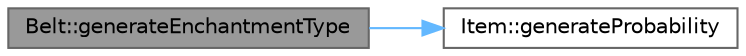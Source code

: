 digraph "Belt::generateEnchantmentType"
{
 // LATEX_PDF_SIZE
  bgcolor="transparent";
  edge [fontname=Helvetica,fontsize=10,labelfontname=Helvetica,labelfontsize=10];
  node [fontname=Helvetica,fontsize=10,shape=box,height=0.2,width=0.4];
  rankdir="LR";
  Node1 [id="Node000001",label="Belt::generateEnchantmentType",height=0.2,width=0.4,color="gray40", fillcolor="grey60", style="filled", fontcolor="black",tooltip="Method to generate a random enchantment type for the Belt object."];
  Node1 -> Node2 [id="edge2_Node000001_Node000002",color="steelblue1",style="solid",tooltip=" "];
  Node2 [id="Node000002",label="Item::generateProbability",height=0.2,width=0.4,color="grey40", fillcolor="white", style="filled",URL="$class_item.html#ac9fad565f6cecac54252284050ad01b0",tooltip="Generate a random uniformely distributed probability between 0 and 1."];
}
